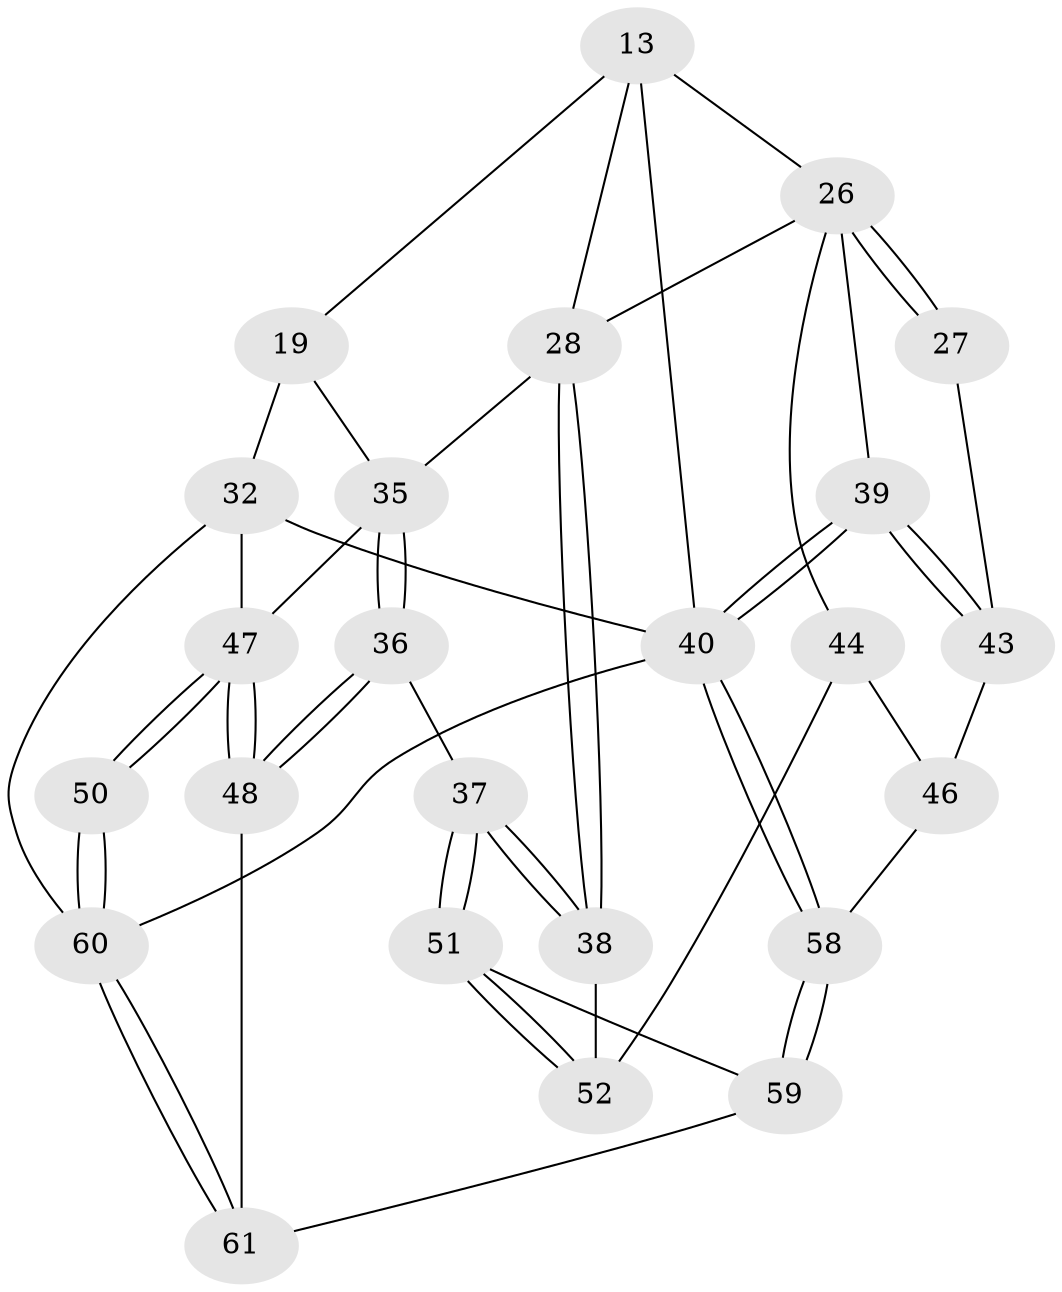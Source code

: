 // original degree distribution, {3: 0.03278688524590164, 4: 0.2459016393442623, 6: 0.19672131147540983, 5: 0.5245901639344263}
// Generated by graph-tools (version 1.1) at 2025/06/03/04/25 22:06:02]
// undirected, 24 vertices, 55 edges
graph export_dot {
graph [start="1"]
  node [color=gray90,style=filled];
  13 [pos="+0.5206234705393107+0.25864610947096195",super="+12+9"];
  19 [pos="+0.8278470718461316+0.17277982617481197",super="+10+11"];
  26 [pos="+0.2804717776221837+0.5046210762202127",super="+25+18"];
  27 [pos="+0.22937062016925086+0.46762582860818747"];
  28 [pos="+0.47048320866945953+0.4393085075146853",super="+23"];
  32 [pos="+1+0.44289810319481987",super="+20"];
  35 [pos="+0.6550521264845126+0.39806177137312004",super="+22"];
  36 [pos="+0.5984589797190442+0.6523057664505457"];
  37 [pos="+0.5790540331771269+0.6441307949009217"];
  38 [pos="+0.48521147572566076+0.5156078425759815"];
  39 [pos="+0+0.6663359283138847",super="+29+14+30"];
  40 [pos="+0+1",super="+5"];
  43 [pos="+0.018459935748787716+0.621342150796601",super="+31"];
  44 [pos="+0.27759066060575877+0.613258799179292",super="+42"];
  46 [pos="+0.12739504649506572+0.6788836129348746",super="+45"];
  47 [pos="+0.7976605640949106+0.741988792820426",super="+34+33"];
  48 [pos="+0.7120189971391446+0.7419394655809178"];
  50 [pos="+0.8065480673942564+0.7454139096541138"];
  51 [pos="+0.37419662413196664+0.7110387268989095"];
  52 [pos="+0.36561838423426163+0.6950531784330006",super="+41"];
  58 [pos="+0.03779214377557442+1",super="+57+56"];
  59 [pos="+0.35199597285950834+1",super="+54+55"];
  60 [pos="+0.8185095635263414+1",super="+49"];
  61 [pos="+0.5387983280925586+1",super="+53"];
  13 -- 26 [weight=2];
  13 -- 19 [weight=2];
  13 -- 40;
  13 -- 28;
  19 -- 32 [weight=3];
  19 -- 35;
  26 -- 27 [weight=2];
  26 -- 27;
  26 -- 28;
  26 -- 39 [weight=2];
  26 -- 44;
  27 -- 43;
  28 -- 38;
  28 -- 38;
  28 -- 35;
  32 -- 60 [weight=2];
  32 -- 40;
  32 -- 47;
  35 -- 36;
  35 -- 36;
  35 -- 47 [weight=2];
  36 -- 37;
  36 -- 48;
  36 -- 48;
  37 -- 38;
  37 -- 38;
  37 -- 51;
  37 -- 51;
  38 -- 52;
  39 -- 40 [weight=2];
  39 -- 40;
  39 -- 43 [weight=2];
  39 -- 43;
  40 -- 58;
  40 -- 58;
  40 -- 60;
  43 -- 46;
  44 -- 52 [weight=2];
  44 -- 46;
  46 -- 58 [weight=2];
  47 -- 48;
  47 -- 48;
  47 -- 50;
  47 -- 50;
  48 -- 61;
  50 -- 60 [weight=2];
  50 -- 60;
  51 -- 52;
  51 -- 52;
  51 -- 59;
  58 -- 59 [weight=2];
  58 -- 59;
  59 -- 61 [weight=2];
  60 -- 61;
  60 -- 61;
}
